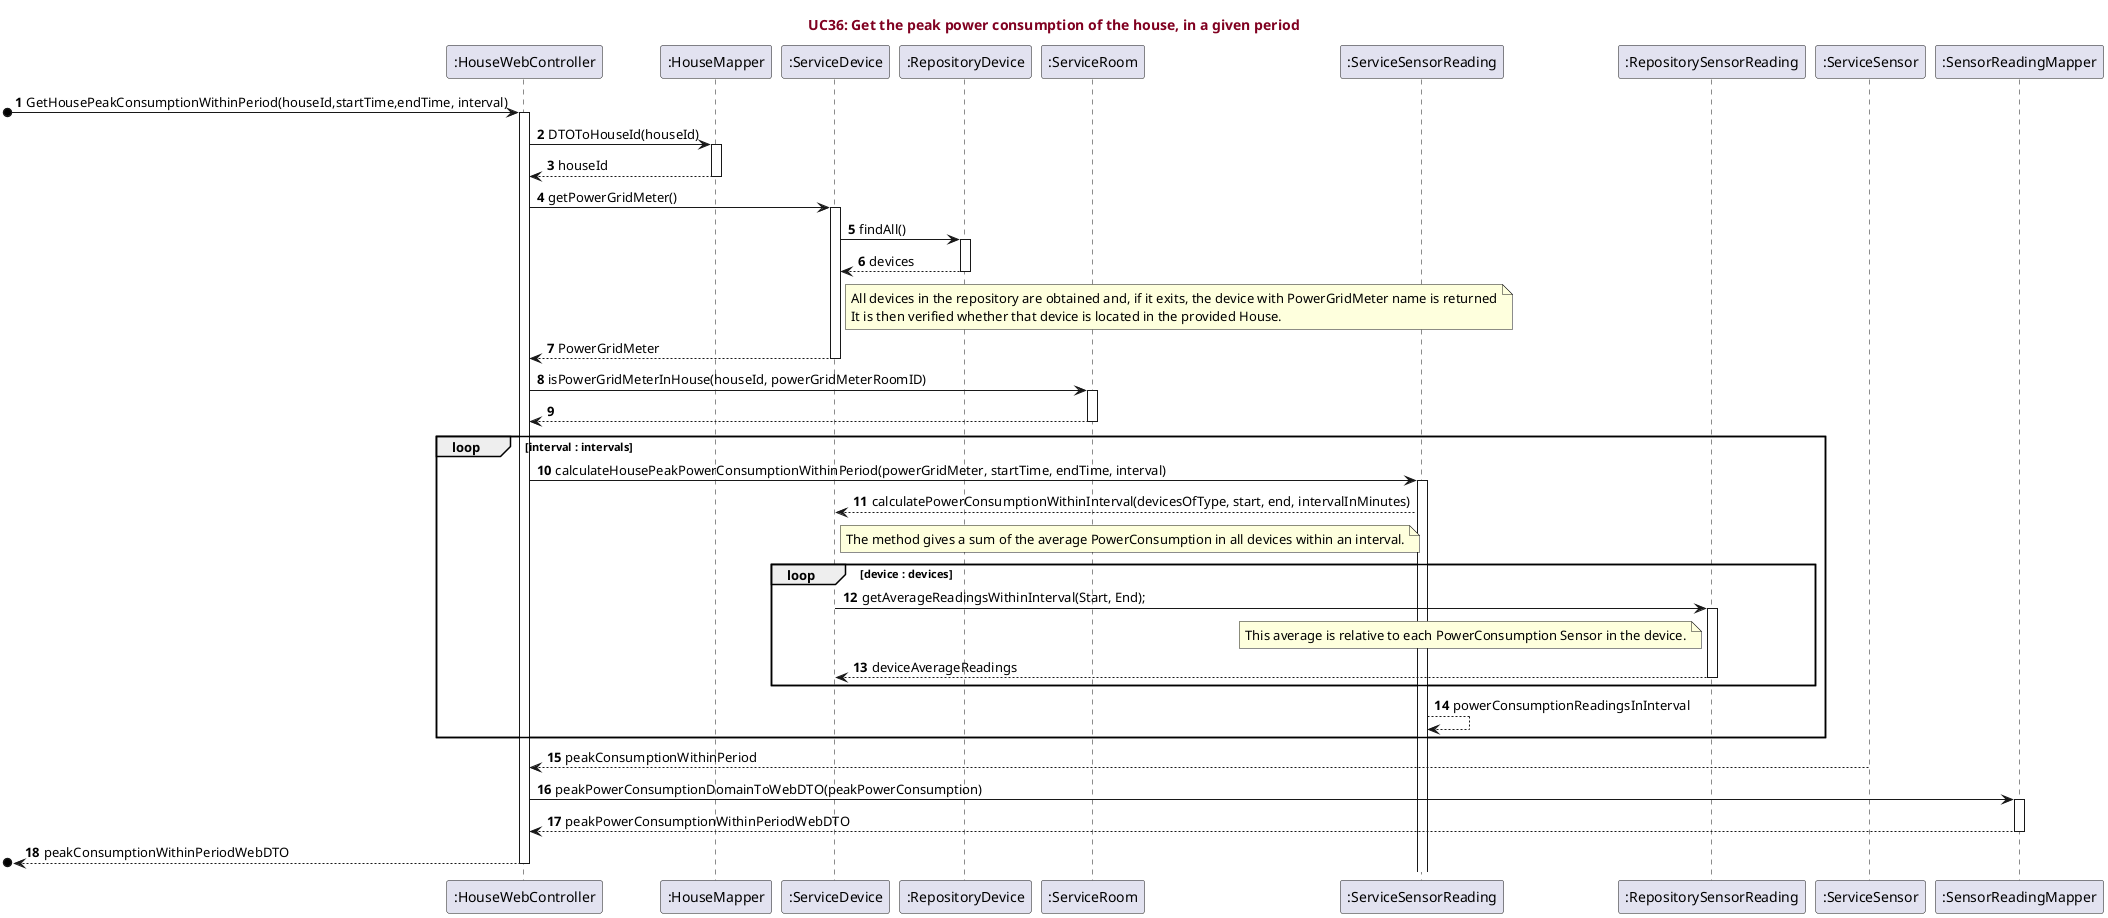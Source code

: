 @startuml
'https://plantuml.com/sequence-diagram

title <font color=#800020> UC36: Get the peak power consumption of the house, in a given period </font>

autonumber
[o-> ":HouseWebController" ++:GetHousePeakConsumptionWithinPeriod(houseId,startTime,endTime, interval)
":HouseWebController" -> ":HouseMapper" ++: DTOToHouseId(houseId)
":HouseMapper" --> ":HouseWebController" --: houseId
deactivate ":HouseMapper"
":HouseWebController" -> ":ServiceDevice" ++: getPowerGridMeter()
":ServiceDevice" -> ":RepositoryDevice" ++: findAll()
":RepositoryDevice" --> ":ServiceDevice" --: devices
 note right of ":ServiceDevice"
                All devices in the repository are obtained and, if it exits, the device with PowerGridMeter name is returned
                It is then verified whether that device is located in the provided House.
            end note
":ServiceDevice" --> ":HouseWebController" --: PowerGridMeter
":HouseWebController" -> ":ServiceRoom" ++: isPowerGridMeterInHouse(houseId, powerGridMeterRoomID)
":ServiceRoom" --> ":HouseWebController" --:


loop interval : intervals
":HouseWebController" -> ":ServiceSensorReading" ++ : calculateHousePeakPowerConsumptionWithinPeriod(powerGridMeter, startTime, endTime, interval)



":ServiceSensorReading" --> ":ServiceDevice"  : calculatePowerConsumptionWithinInterval(devicesOfType, start, end, intervalInMinutes)


 note right of ":ServiceDevice"
                The method gives a sum of the average PowerConsumption in all devices within an interval.
            end note

loop device : devices

":ServiceDevice" -> ":RepositorySensorReading" ++: getAverageReadingsWithinInterval(Start, End);
 note left of ":RepositorySensorReading"
                This average is relative to each PowerConsumption Sensor in the device.
                end note
":RepositorySensorReading" --> ":ServiceDevice" --: deviceAverageReadings

end loop

":ServiceSensorReading" --> ":ServiceSensorReading" : powerConsumptionReadingsInInterval

end loop

":ServiceSensor" --> ":HouseWebController" --: peakConsumptionWithinPeriod
":HouseWebController" -> ":SensorReadingMapper" ++: peakPowerConsumptionDomainToWebDTO(peakPowerConsumption)
":SensorReadingMapper" --> ":HouseWebController" --: peakPowerConsumptionWithinPeriodWebDTO


[o<--":HouseWebController" -- : peakConsumptionWithinPeriodWebDTO




@enduml